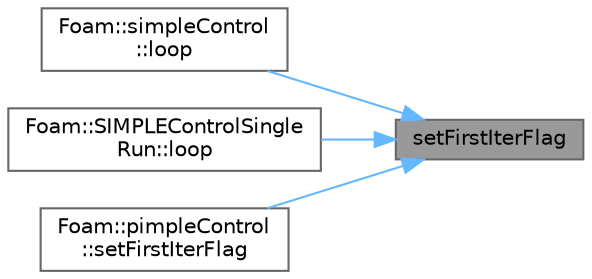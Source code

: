 digraph "setFirstIterFlag"
{
 // LATEX_PDF_SIZE
  bgcolor="transparent";
  edge [fontname=Helvetica,fontsize=10,labelfontname=Helvetica,labelfontsize=10];
  node [fontname=Helvetica,fontsize=10,shape=box,height=0.2,width=0.4];
  rankdir="RL";
  Node1 [id="Node000001",label="setFirstIterFlag",height=0.2,width=0.4,color="gray40", fillcolor="grey60", style="filled", fontcolor="black",tooltip=" "];
  Node1 -> Node2 [id="edge1_Node000001_Node000002",dir="back",color="steelblue1",style="solid",tooltip=" "];
  Node2 [id="Node000002",label="Foam::simpleControl\l::loop",height=0.2,width=0.4,color="grey40", fillcolor="white", style="filled",URL="$classFoam_1_1simpleControl.html#adf77b77054c2d4c23b70556fe767f23e",tooltip=" "];
  Node1 -> Node3 [id="edge2_Node000001_Node000003",dir="back",color="steelblue1",style="solid",tooltip=" "];
  Node3 [id="Node000003",label="Foam::SIMPLEControlSingle\lRun::loop",height=0.2,width=0.4,color="grey40", fillcolor="white", style="filled",URL="$classFoam_1_1SIMPLEControlSingleRun.html#adf77b77054c2d4c23b70556fe767f23e",tooltip=" "];
  Node1 -> Node4 [id="edge3_Node000001_Node000004",dir="back",color="steelblue1",style="solid",tooltip=" "];
  Node4 [id="Node000004",label="Foam::pimpleControl\l::setFirstIterFlag",height=0.2,width=0.4,color="grey40", fillcolor="white", style="filled",URL="$classFoam_1_1pimpleControl.html#aecd0cd610a7247ca8746dd4435388eff",tooltip=" "];
}

